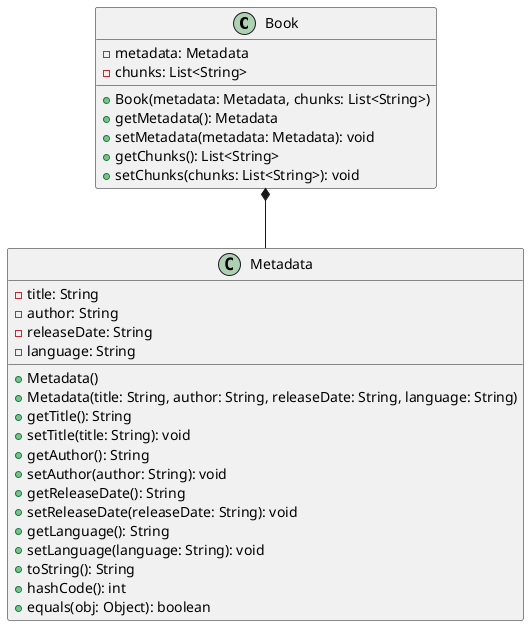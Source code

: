 @startuml
class Book {
    -metadata: Metadata
    -chunks: List<String>
    +Book(metadata: Metadata, chunks: List<String>)
    +getMetadata(): Metadata
    +setMetadata(metadata: Metadata): void
    +getChunks(): List<String>
    +setChunks(chunks: List<String>): void
}

class Metadata {
    -title: String
    -author: String
    -releaseDate: String
    -language: String
    +Metadata()
    +Metadata(title: String, author: String, releaseDate: String, language: String)
    +getTitle(): String
    +setTitle(title: String): void
    +getAuthor(): String
    +setAuthor(author: String): void
    +getReleaseDate(): String
    +setReleaseDate(releaseDate: String): void
    +getLanguage(): String
    +setLanguage(language: String): void
    +toString(): String
    +hashCode(): int
    +equals(obj: Object): boolean
}

Book *-- Metadata
@enduml